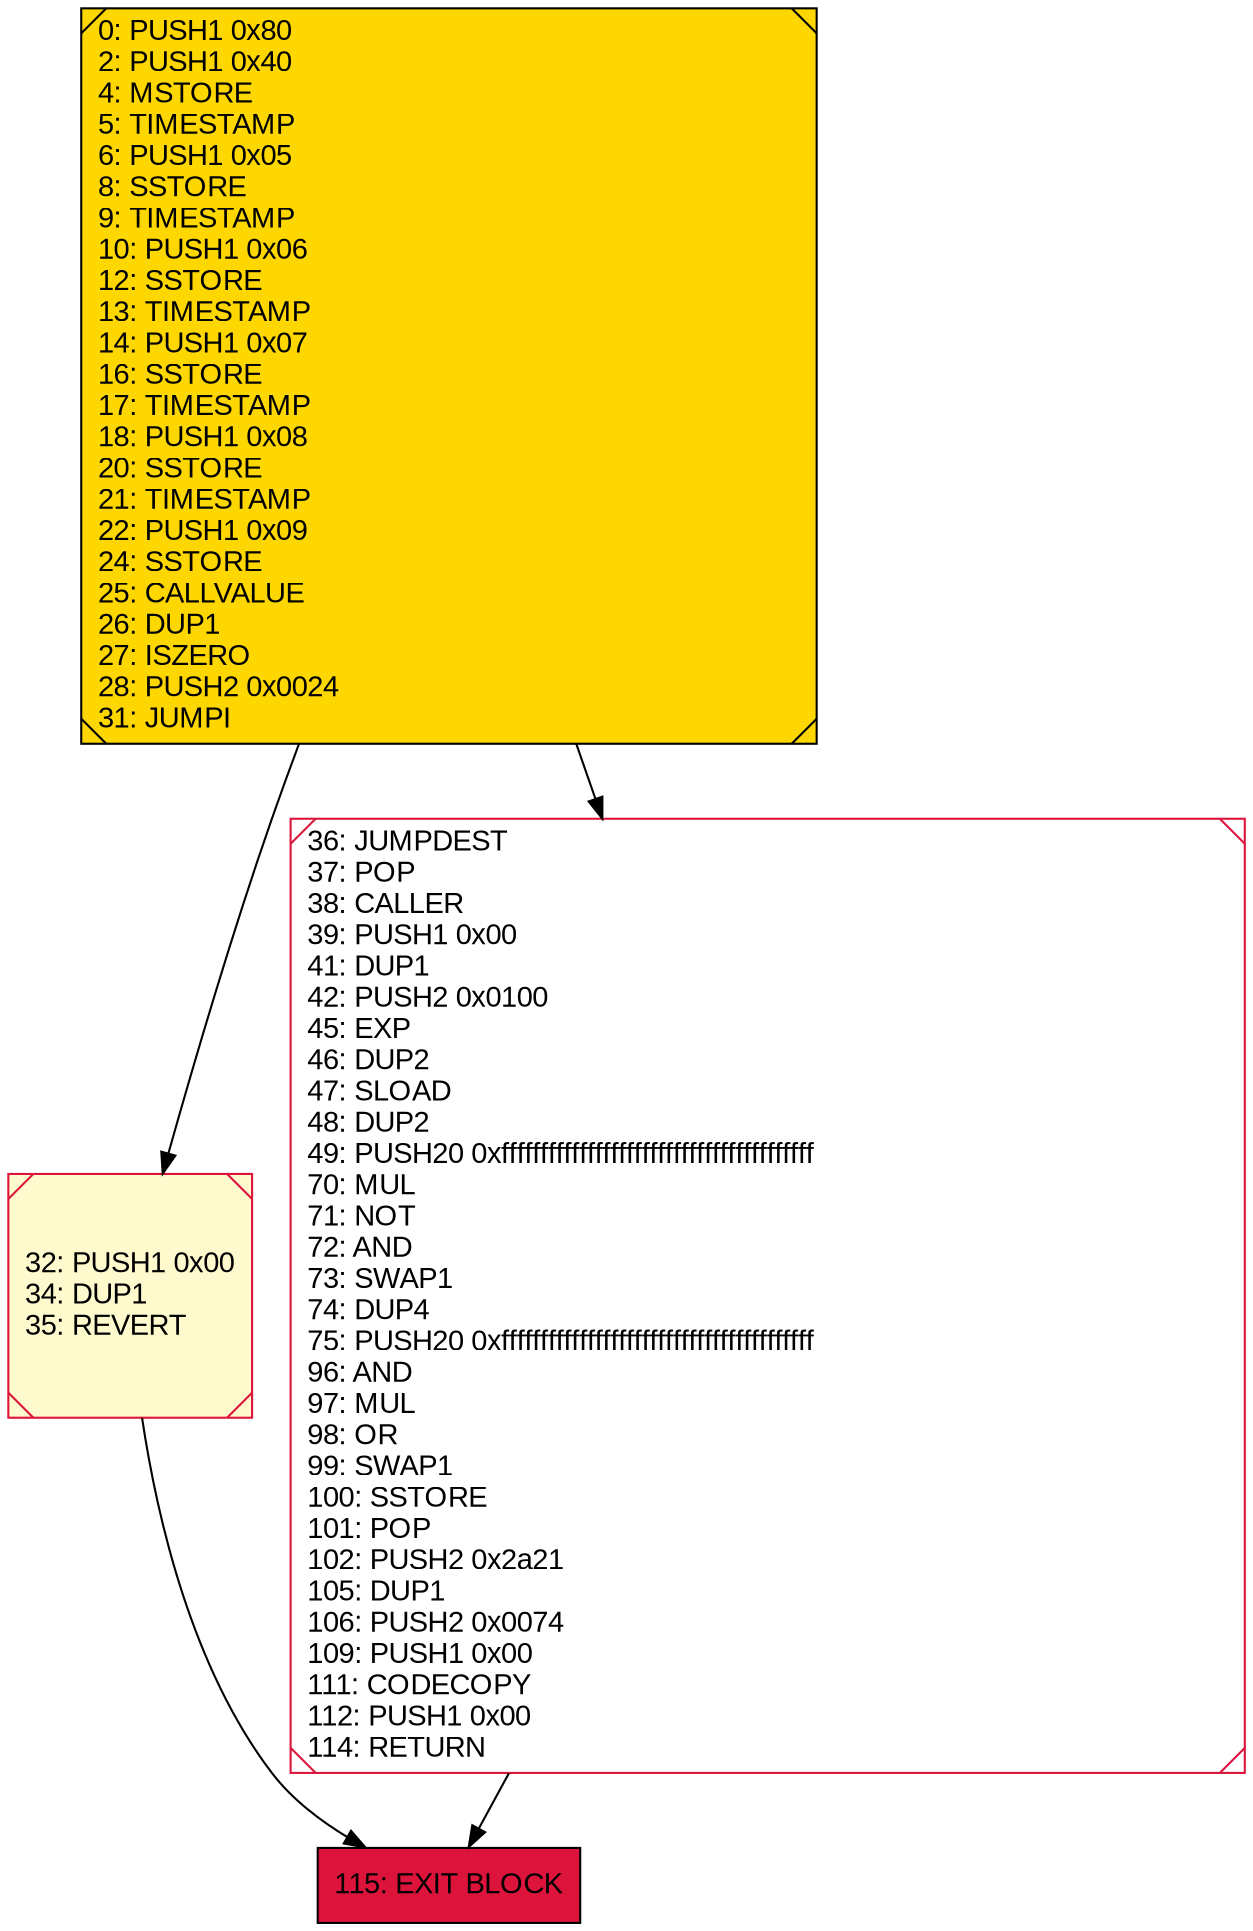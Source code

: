 digraph G {
bgcolor=transparent rankdir=UD;
node [shape=box style=filled color=black fillcolor=white fontname=arial fontcolor=black];
0 [label="0: PUSH1 0x80\l2: PUSH1 0x40\l4: MSTORE\l5: TIMESTAMP\l6: PUSH1 0x05\l8: SSTORE\l9: TIMESTAMP\l10: PUSH1 0x06\l12: SSTORE\l13: TIMESTAMP\l14: PUSH1 0x07\l16: SSTORE\l17: TIMESTAMP\l18: PUSH1 0x08\l20: SSTORE\l21: TIMESTAMP\l22: PUSH1 0x09\l24: SSTORE\l25: CALLVALUE\l26: DUP1\l27: ISZERO\l28: PUSH2 0x0024\l31: JUMPI\l" fillcolor=lemonchiffon shape=Msquare fillcolor=gold ];
32 [label="32: PUSH1 0x00\l34: DUP1\l35: REVERT\l" fillcolor=lemonchiffon shape=Msquare color=crimson ];
115 [label="115: EXIT BLOCK\l" fillcolor=crimson ];
36 [label="36: JUMPDEST\l37: POP\l38: CALLER\l39: PUSH1 0x00\l41: DUP1\l42: PUSH2 0x0100\l45: EXP\l46: DUP2\l47: SLOAD\l48: DUP2\l49: PUSH20 0xffffffffffffffffffffffffffffffffffffffff\l70: MUL\l71: NOT\l72: AND\l73: SWAP1\l74: DUP4\l75: PUSH20 0xffffffffffffffffffffffffffffffffffffffff\l96: AND\l97: MUL\l98: OR\l99: SWAP1\l100: SSTORE\l101: POP\l102: PUSH2 0x2a21\l105: DUP1\l106: PUSH2 0x0074\l109: PUSH1 0x00\l111: CODECOPY\l112: PUSH1 0x00\l114: RETURN\l" shape=Msquare color=crimson ];
0 -> 32;
32 -> 115;
36 -> 115;
0 -> 36;
}